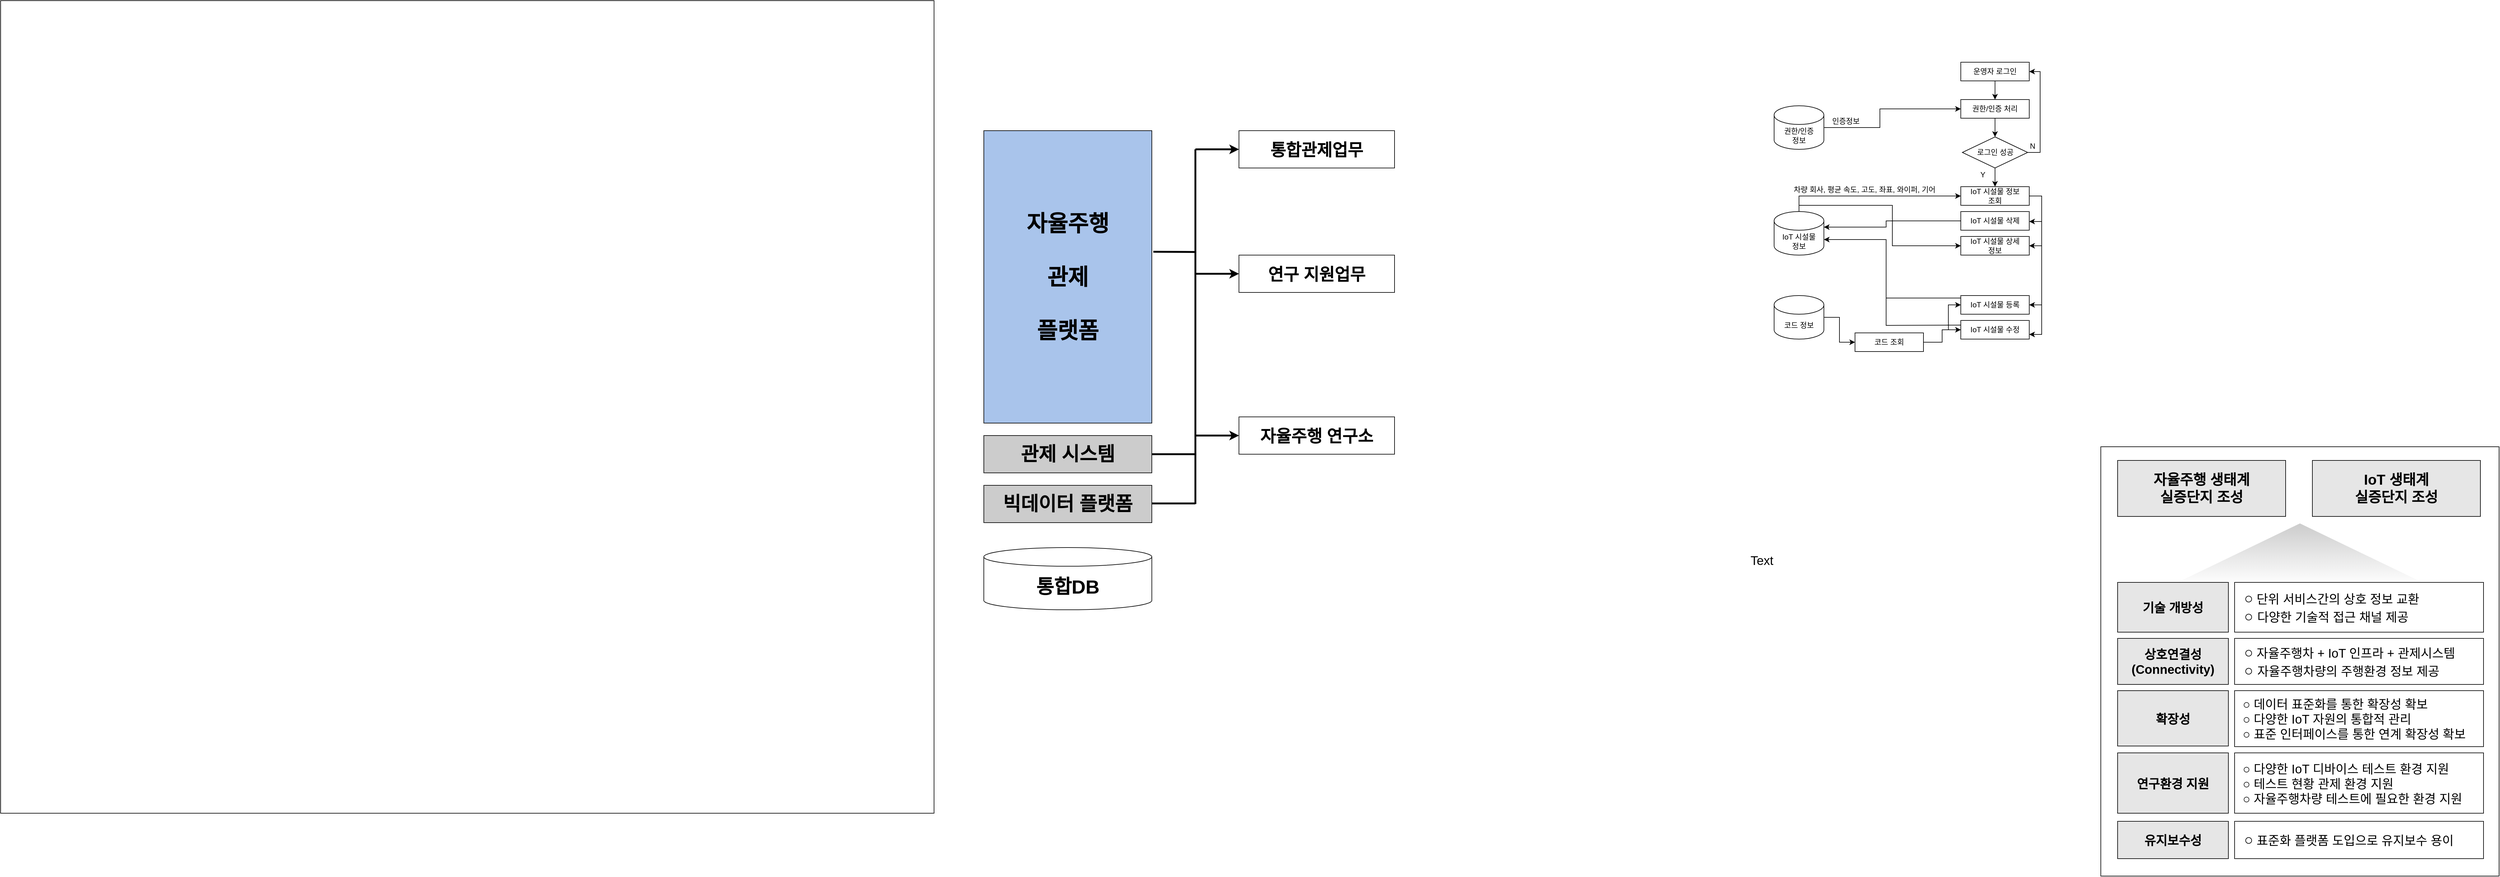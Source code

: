 <mxfile version="20.7.4" type="github">
  <diagram id="C5RBs43oDa-KdzZeNtuy" name="Page-1">
    <mxGraphModel dx="4114" dy="831" grid="1" gridSize="10" guides="1" tooltips="1" connect="1" arrows="1" fold="1" page="1" pageScale="1" pageWidth="827" pageHeight="1169" math="0" shadow="0">
      <root>
        <mxCell id="WIyWlLk6GJQsqaUBKTNV-0" />
        <mxCell id="WIyWlLk6GJQsqaUBKTNV-1" parent="WIyWlLk6GJQsqaUBKTNV-0" />
        <mxCell id="ivhpfwpFvVWBJYwfZajC-16" value="" style="rounded=0;whiteSpace=wrap;html=1;" vertex="1" parent="WIyWlLk6GJQsqaUBKTNV-1">
          <mxGeometry x="-2880" y="21" width="1500" height="1306" as="geometry" />
        </mxCell>
        <mxCell id="dXCsXWzUOnE5lSZDAf7W-0" value="" style="rounded=0;whiteSpace=wrap;html=1;" parent="WIyWlLk6GJQsqaUBKTNV-1" vertex="1">
          <mxGeometry x="495" y="738" width="640" height="690" as="geometry" />
        </mxCell>
        <mxCell id="dXCsXWzUOnE5lSZDAf7W-1" value="권한/인증&lt;br&gt;정보" style="shape=cylinder3;whiteSpace=wrap;html=1;boundedLbl=1;backgroundOutline=1;size=15;" parent="WIyWlLk6GJQsqaUBKTNV-1" vertex="1">
          <mxGeometry x="-30" y="190" width="80" height="70" as="geometry" />
        </mxCell>
        <mxCell id="dXCsXWzUOnE5lSZDAf7W-2" value="운영자 로그인" style="rounded=0;whiteSpace=wrap;html=1;" parent="WIyWlLk6GJQsqaUBKTNV-1" vertex="1">
          <mxGeometry x="270" y="120" width="110" height="30" as="geometry" />
        </mxCell>
        <mxCell id="dXCsXWzUOnE5lSZDAf7W-3" value="권한/인증 처리" style="rounded=0;whiteSpace=wrap;html=1;" parent="WIyWlLk6GJQsqaUBKTNV-1" vertex="1">
          <mxGeometry x="270" y="180" width="110" height="30" as="geometry" />
        </mxCell>
        <mxCell id="dXCsXWzUOnE5lSZDAf7W-13" value="" style="edgeStyle=orthogonalEdgeStyle;rounded=0;orthogonalLoop=1;jettySize=auto;html=1;entryX=1;entryY=0.5;entryDx=0;entryDy=0;exitX=1;exitY=0.5;exitDx=0;exitDy=0;" parent="WIyWlLk6GJQsqaUBKTNV-1" source="dXCsXWzUOnE5lSZDAf7W-4" target="dXCsXWzUOnE5lSZDAf7W-2" edge="1">
          <mxGeometry relative="1" as="geometry">
            <mxPoint x="420" y="140" as="targetPoint" />
          </mxGeometry>
        </mxCell>
        <mxCell id="dXCsXWzUOnE5lSZDAf7W-4" value="로그인 성공" style="rhombus;whiteSpace=wrap;html=1;" parent="WIyWlLk6GJQsqaUBKTNV-1" vertex="1">
          <mxGeometry x="272.5" y="240" width="105" height="50" as="geometry" />
        </mxCell>
        <mxCell id="dXCsXWzUOnE5lSZDAf7W-7" value="" style="edgeStyle=elbowEdgeStyle;elbow=horizontal;endArrow=classic;html=1;rounded=0;entryX=0;entryY=0.5;entryDx=0;entryDy=0;exitX=1;exitY=0.5;exitDx=0;exitDy=0;exitPerimeter=0;" parent="WIyWlLk6GJQsqaUBKTNV-1" source="dXCsXWzUOnE5lSZDAf7W-1" target="dXCsXWzUOnE5lSZDAf7W-3" edge="1">
          <mxGeometry width="50" height="50" relative="1" as="geometry">
            <mxPoint x="110" y="210" as="sourcePoint" />
            <mxPoint x="160" y="160" as="targetPoint" />
            <Array as="points">
              <mxPoint x="140" y="240" />
            </Array>
          </mxGeometry>
        </mxCell>
        <mxCell id="dXCsXWzUOnE5lSZDAf7W-8" value="인증정보" style="text;html=1;resizable=0;autosize=1;align=center;verticalAlign=middle;points=[];fillColor=none;strokeColor=none;rounded=0;" parent="WIyWlLk6GJQsqaUBKTNV-1" vertex="1">
          <mxGeometry x="50" y="200" width="70" height="30" as="geometry" />
        </mxCell>
        <mxCell id="dXCsXWzUOnE5lSZDAf7W-9" value="" style="endArrow=classic;html=1;rounded=0;exitX=0.5;exitY=1;exitDx=0;exitDy=0;entryX=0.5;entryY=0;entryDx=0;entryDy=0;" parent="WIyWlLk6GJQsqaUBKTNV-1" source="dXCsXWzUOnE5lSZDAf7W-2" target="dXCsXWzUOnE5lSZDAf7W-3" edge="1">
          <mxGeometry width="50" height="50" relative="1" as="geometry">
            <mxPoint x="260" y="230" as="sourcePoint" />
            <mxPoint x="310" y="180" as="targetPoint" />
          </mxGeometry>
        </mxCell>
        <mxCell id="dXCsXWzUOnE5lSZDAf7W-10" value="" style="endArrow=classic;html=1;rounded=0;entryX=0.5;entryY=0;entryDx=0;entryDy=0;exitX=0.5;exitY=1;exitDx=0;exitDy=0;" parent="WIyWlLk6GJQsqaUBKTNV-1" source="dXCsXWzUOnE5lSZDAf7W-3" target="dXCsXWzUOnE5lSZDAf7W-4" edge="1">
          <mxGeometry width="50" height="50" relative="1" as="geometry">
            <mxPoint x="260" y="230" as="sourcePoint" />
            <mxPoint x="310" y="180" as="targetPoint" />
          </mxGeometry>
        </mxCell>
        <mxCell id="dXCsXWzUOnE5lSZDAf7W-11" value="" style="endArrow=classic;html=1;rounded=0;exitX=0.5;exitY=1;exitDx=0;exitDy=0;" parent="WIyWlLk6GJQsqaUBKTNV-1" source="dXCsXWzUOnE5lSZDAf7W-4" edge="1">
          <mxGeometry width="50" height="50" relative="1" as="geometry">
            <mxPoint x="260" y="230" as="sourcePoint" />
            <mxPoint x="325" y="320" as="targetPoint" />
          </mxGeometry>
        </mxCell>
        <mxCell id="dXCsXWzUOnE5lSZDAf7W-14" value="N" style="text;html=1;resizable=0;autosize=1;align=center;verticalAlign=middle;points=[];fillColor=none;strokeColor=none;rounded=0;" parent="WIyWlLk6GJQsqaUBKTNV-1" vertex="1">
          <mxGeometry x="370" y="240" width="30" height="30" as="geometry" />
        </mxCell>
        <mxCell id="dXCsXWzUOnE5lSZDAf7W-16" value="Y" style="text;html=1;align=center;verticalAlign=middle;resizable=0;points=[];autosize=1;strokeColor=none;fillColor=none;" parent="WIyWlLk6GJQsqaUBKTNV-1" vertex="1">
          <mxGeometry x="290" y="286" width="30" height="30" as="geometry" />
        </mxCell>
        <mxCell id="f4TcHpoUOfBV6E7hm2ab-18" value="" style="edgeStyle=orthogonalEdgeStyle;rounded=0;orthogonalLoop=1;jettySize=auto;html=1;endArrow=classic;endFill=1;entryX=1;entryY=0.75;entryDx=0;entryDy=0;" parent="WIyWlLk6GJQsqaUBKTNV-1" source="dXCsXWzUOnE5lSZDAf7W-19" target="f4TcHpoUOfBV6E7hm2ab-2" edge="1">
          <mxGeometry relative="1" as="geometry">
            <mxPoint x="515" y="335" as="targetPoint" />
            <Array as="points">
              <mxPoint x="400" y="335" />
              <mxPoint x="400" y="558" />
            </Array>
          </mxGeometry>
        </mxCell>
        <mxCell id="dXCsXWzUOnE5lSZDAf7W-19" value="IoT 시설물 정보 &lt;br&gt;조회" style="rounded=0;whiteSpace=wrap;html=1;" parent="WIyWlLk6GJQsqaUBKTNV-1" vertex="1">
          <mxGeometry x="270" y="320" width="110" height="30" as="geometry" />
        </mxCell>
        <mxCell id="JHsoXekGntLmaK2EYn77-10" value="" style="edgeStyle=orthogonalEdgeStyle;rounded=0;orthogonalLoop=1;jettySize=auto;html=1;entryX=0;entryY=0.5;entryDx=0;entryDy=0;" parent="WIyWlLk6GJQsqaUBKTNV-1" source="dXCsXWzUOnE5lSZDAf7W-117" target="dXCsXWzUOnE5lSZDAf7W-19" edge="1">
          <mxGeometry relative="1" as="geometry">
            <Array as="points">
              <mxPoint x="10" y="335" />
            </Array>
          </mxGeometry>
        </mxCell>
        <mxCell id="f4TcHpoUOfBV6E7hm2ab-14" value="" style="edgeStyle=orthogonalEdgeStyle;rounded=0;orthogonalLoop=1;jettySize=auto;html=1;endArrow=classic;endFill=1;entryX=0;entryY=0.5;entryDx=0;entryDy=0;" parent="WIyWlLk6GJQsqaUBKTNV-1" target="JHsoXekGntLmaK2EYn77-34" edge="1">
          <mxGeometry relative="1" as="geometry">
            <mxPoint x="10" y="350" as="sourcePoint" />
            <mxPoint x="170" y="395" as="targetPoint" />
            <Array as="points">
              <mxPoint x="160" y="350" />
              <mxPoint x="160" y="415" />
            </Array>
          </mxGeometry>
        </mxCell>
        <mxCell id="dXCsXWzUOnE5lSZDAf7W-117" value="IoT 시설물&lt;br&gt;정보" style="shape=cylinder3;whiteSpace=wrap;html=1;boundedLbl=1;backgroundOutline=1;size=15;" parent="WIyWlLk6GJQsqaUBKTNV-1" vertex="1">
          <mxGeometry x="-30" y="360" width="80" height="70" as="geometry" />
        </mxCell>
        <mxCell id="f4TcHpoUOfBV6E7hm2ab-15" value="" style="edgeStyle=orthogonalEdgeStyle;rounded=0;orthogonalLoop=1;jettySize=auto;html=1;endArrow=classic;endFill=1;entryX=1;entryY=0;entryDx=0;entryDy=25;entryPerimeter=0;" parent="WIyWlLk6GJQsqaUBKTNV-1" source="JHsoXekGntLmaK2EYn77-1" target="dXCsXWzUOnE5lSZDAf7W-117" edge="1">
          <mxGeometry relative="1" as="geometry">
            <Array as="points">
              <mxPoint x="150" y="375" />
              <mxPoint x="150" y="385" />
            </Array>
          </mxGeometry>
        </mxCell>
        <mxCell id="JHsoXekGntLmaK2EYn77-1" value="IoT 시설물 삭제" style="rounded=0;whiteSpace=wrap;html=1;" parent="WIyWlLk6GJQsqaUBKTNV-1" vertex="1">
          <mxGeometry x="270" y="360" width="110" height="30" as="geometry" />
        </mxCell>
        <mxCell id="f4TcHpoUOfBV6E7hm2ab-6" value="" style="edgeStyle=orthogonalEdgeStyle;rounded=0;orthogonalLoop=1;jettySize=auto;html=1;" parent="WIyWlLk6GJQsqaUBKTNV-1" source="JHsoXekGntLmaK2EYn77-6" target="f4TcHpoUOfBV6E7hm2ab-2" edge="1">
          <mxGeometry relative="1" as="geometry" />
        </mxCell>
        <mxCell id="JHsoXekGntLmaK2EYn77-6" value="코드 조회" style="rounded=0;whiteSpace=wrap;html=1;" parent="WIyWlLk6GJQsqaUBKTNV-1" vertex="1">
          <mxGeometry x="100" y="555" width="110" height="30" as="geometry" />
        </mxCell>
        <mxCell id="JHsoXekGntLmaK2EYn77-34" value="IoT 시설물 상세 &lt;br&gt;정보" style="rounded=0;whiteSpace=wrap;html=1;" parent="WIyWlLk6GJQsqaUBKTNV-1" vertex="1">
          <mxGeometry x="270" y="400" width="110" height="30" as="geometry" />
        </mxCell>
        <mxCell id="f4TcHpoUOfBV6E7hm2ab-4" value="" style="edgeStyle=orthogonalEdgeStyle;rounded=0;orthogonalLoop=1;jettySize=auto;html=1;" parent="WIyWlLk6GJQsqaUBKTNV-1" source="JHsoXekGntLmaK2EYn77-48" target="JHsoXekGntLmaK2EYn77-6" edge="1">
          <mxGeometry relative="1" as="geometry" />
        </mxCell>
        <mxCell id="JHsoXekGntLmaK2EYn77-48" value="코드 정보" style="shape=cylinder3;whiteSpace=wrap;html=1;boundedLbl=1;backgroundOutline=1;size=15;" parent="WIyWlLk6GJQsqaUBKTNV-1" vertex="1">
          <mxGeometry x="-30" y="495" width="80" height="70" as="geometry" />
        </mxCell>
        <mxCell id="f4TcHpoUOfBV6E7hm2ab-11" value="" style="edgeStyle=orthogonalEdgeStyle;rounded=0;orthogonalLoop=1;jettySize=auto;html=1;endArrow=none;endFill=0;" parent="WIyWlLk6GJQsqaUBKTNV-1" edge="1">
          <mxGeometry relative="1" as="geometry">
            <mxPoint x="270" y="499" as="sourcePoint" />
            <mxPoint x="150" y="499" as="targetPoint" />
          </mxGeometry>
        </mxCell>
        <mxCell id="f4TcHpoUOfBV6E7hm2ab-1" value="IoT 시설물 등록" style="rounded=0;whiteSpace=wrap;html=1;" parent="WIyWlLk6GJQsqaUBKTNV-1" vertex="1">
          <mxGeometry x="270" y="495" width="110" height="30" as="geometry" />
        </mxCell>
        <mxCell id="f4TcHpoUOfBV6E7hm2ab-7" style="edgeStyle=orthogonalEdgeStyle;rounded=0;orthogonalLoop=1;jettySize=auto;html=1;exitX=0;exitY=0.5;exitDx=0;exitDy=0;entryX=0;entryY=0.5;entryDx=0;entryDy=0;" parent="WIyWlLk6GJQsqaUBKTNV-1" source="f4TcHpoUOfBV6E7hm2ab-2" target="f4TcHpoUOfBV6E7hm2ab-1" edge="1">
          <mxGeometry relative="1" as="geometry" />
        </mxCell>
        <mxCell id="f4TcHpoUOfBV6E7hm2ab-2" value="IoT 시설물 수정" style="rounded=0;whiteSpace=wrap;html=1;" parent="WIyWlLk6GJQsqaUBKTNV-1" vertex="1">
          <mxGeometry x="270" y="535" width="110" height="30" as="geometry" />
        </mxCell>
        <mxCell id="f4TcHpoUOfBV6E7hm2ab-3" value="차량 회사, 평균 속도, 고도, 좌표, 와이퍼, 기어" style="text;html=1;resizable=0;autosize=1;align=center;verticalAlign=middle;points=[];fillColor=none;strokeColor=none;rounded=0;" parent="WIyWlLk6GJQsqaUBKTNV-1" vertex="1">
          <mxGeometry x="-20" y="310" width="270" height="30" as="geometry" />
        </mxCell>
        <mxCell id="f4TcHpoUOfBV6E7hm2ab-9" value="" style="endArrow=classic;html=1;rounded=0;exitX=0;exitY=0.25;exitDx=0;exitDy=0;entryX=1;entryY=0;entryDx=0;entryDy=45;entryPerimeter=0;" parent="WIyWlLk6GJQsqaUBKTNV-1" source="f4TcHpoUOfBV6E7hm2ab-2" target="dXCsXWzUOnE5lSZDAf7W-117" edge="1">
          <mxGeometry width="50" height="50" relative="1" as="geometry">
            <mxPoint x="140" y="420" as="sourcePoint" />
            <mxPoint x="190" y="370" as="targetPoint" />
            <Array as="points">
              <mxPoint x="150" y="543" />
              <mxPoint x="150" y="405" />
            </Array>
          </mxGeometry>
        </mxCell>
        <mxCell id="f4TcHpoUOfBV6E7hm2ab-19" value="" style="endArrow=classic;html=1;rounded=0;entryX=1;entryY=0.5;entryDx=0;entryDy=0;" parent="WIyWlLk6GJQsqaUBKTNV-1" target="f4TcHpoUOfBV6E7hm2ab-1" edge="1">
          <mxGeometry width="50" height="50" relative="1" as="geometry">
            <mxPoint x="400" y="510" as="sourcePoint" />
            <mxPoint x="240" y="370" as="targetPoint" />
          </mxGeometry>
        </mxCell>
        <mxCell id="f4TcHpoUOfBV6E7hm2ab-20" value="" style="endArrow=classic;html=1;rounded=0;entryX=1;entryY=0.5;entryDx=0;entryDy=0;" parent="WIyWlLk6GJQsqaUBKTNV-1" edge="1">
          <mxGeometry width="50" height="50" relative="1" as="geometry">
            <mxPoint x="400" y="376" as="sourcePoint" />
            <mxPoint x="380" y="376" as="targetPoint" />
          </mxGeometry>
        </mxCell>
        <mxCell id="f4TcHpoUOfBV6E7hm2ab-21" value="" style="endArrow=classic;html=1;rounded=0;entryX=1;entryY=0.5;entryDx=0;entryDy=0;" parent="WIyWlLk6GJQsqaUBKTNV-1" edge="1">
          <mxGeometry width="50" height="50" relative="1" as="geometry">
            <mxPoint x="400" y="415" as="sourcePoint" />
            <mxPoint x="380" y="415" as="targetPoint" />
          </mxGeometry>
        </mxCell>
        <mxCell id="ivhpfwpFvVWBJYwfZajC-0" value="&lt;b style=&quot;font-size: 23px;&quot;&gt;자율주행 생태계&lt;br&gt;실증단지 조성&lt;/b&gt;" style="rounded=0;whiteSpace=wrap;html=1;fillStyle=auto;fillColor=#E6E6E6;" vertex="1" parent="WIyWlLk6GJQsqaUBKTNV-1">
          <mxGeometry x="522" y="760" width="270" height="90" as="geometry" />
        </mxCell>
        <mxCell id="ivhpfwpFvVWBJYwfZajC-1" value="&lt;font style=&quot;font-size: 23px;&quot;&gt;&lt;b&gt;IoT 생태계&lt;br&gt;실증단지 조성&lt;/b&gt;&lt;/font&gt;" style="rounded=0;whiteSpace=wrap;html=1;fillColor=#E6E6E6;" vertex="1" parent="WIyWlLk6GJQsqaUBKTNV-1">
          <mxGeometry x="835" y="760" width="270" height="90" as="geometry" />
        </mxCell>
        <mxCell id="ivhpfwpFvVWBJYwfZajC-2" value="" style="triangle;whiteSpace=wrap;html=1;labelBackgroundColor=#ffffff;fillStyle=auto;fontSize=21;fontColor=none;fillColor=default;rotation=-90;gradientColor=#CCCCCC;gradientDirection=east;strokeColor=none;" vertex="1" parent="WIyWlLk6GJQsqaUBKTNV-1">
          <mxGeometry x="765.63" y="705.63" width="98.75" height="410" as="geometry" />
        </mxCell>
        <mxCell id="ivhpfwpFvVWBJYwfZajC-5" value="&lt;font style=&quot;font-size: 20px;&quot;&gt;기술 개방성&lt;/font&gt;" style="rounded=0;whiteSpace=wrap;html=1;fillStyle=auto;fillColor=#E6E6E6;fontStyle=1" vertex="1" parent="WIyWlLk6GJQsqaUBKTNV-1">
          <mxGeometry x="522" y="956" width="178" height="80" as="geometry" />
        </mxCell>
        <mxCell id="ivhpfwpFvVWBJYwfZajC-6" value="&lt;font style=&quot;font-size: 20px;&quot;&gt;상호연결성&lt;br&gt;(Connectivity)&lt;br&gt;&lt;/font&gt;" style="rounded=0;whiteSpace=wrap;html=1;fillStyle=auto;fillColor=#E6E6E6;fontStyle=1" vertex="1" parent="WIyWlLk6GJQsqaUBKTNV-1">
          <mxGeometry x="522" y="1046" width="178" height="74" as="geometry" />
        </mxCell>
        <mxCell id="ivhpfwpFvVWBJYwfZajC-7" value="&lt;span style=&quot;font-size: 20px;&quot;&gt;확장성&lt;/span&gt;" style="rounded=0;whiteSpace=wrap;html=1;fillStyle=auto;fillColor=#E6E6E6;fontStyle=1" vertex="1" parent="WIyWlLk6GJQsqaUBKTNV-1">
          <mxGeometry x="522" y="1130" width="178" height="89" as="geometry" />
        </mxCell>
        <mxCell id="ivhpfwpFvVWBJYwfZajC-8" value="&lt;font style=&quot;font-size: 20px;&quot;&gt;연구환경 지원&lt;/font&gt;" style="rounded=0;whiteSpace=wrap;html=1;fillStyle=auto;fillColor=#E6E6E6;fontStyle=1" vertex="1" parent="WIyWlLk6GJQsqaUBKTNV-1">
          <mxGeometry x="522" y="1230" width="178" height="97" as="geometry" />
        </mxCell>
        <mxCell id="ivhpfwpFvVWBJYwfZajC-9" value="&lt;font style=&quot;font-size: 20px;&quot;&gt;유지보수성&lt;/font&gt;" style="rounded=0;whiteSpace=wrap;html=1;fillStyle=auto;fillColor=#E6E6E6;fontStyle=1" vertex="1" parent="WIyWlLk6GJQsqaUBKTNV-1">
          <mxGeometry x="522" y="1340" width="178" height="60" as="geometry" />
        </mxCell>
        <mxCell id="ivhpfwpFvVWBJYwfZajC-10" value="&lt;span style=&quot;font-weight: 400;&quot;&gt;&lt;font style=&quot;font-size: 24px;&quot;&gt;&amp;nbsp; ○&lt;/font&gt;&lt;/span&gt;&lt;span style=&quot;font-size: 20px; font-weight: 400;&quot;&gt; 단위 서비스간의 상호 정보 교환&lt;br&gt;&lt;/span&gt;&lt;span style=&quot;font-size: 24px; font-weight: 400;&quot;&gt;&amp;nbsp; ○ &lt;/span&gt;&lt;span style=&quot;font-weight: 400; font-size: 20px;&quot;&gt;다양한 기술적 접근 채널 제공&lt;/span&gt;&lt;span style=&quot;font-size: 20px; font-weight: 400;&quot;&gt;&lt;br&gt;&lt;/span&gt;" style="rounded=0;whiteSpace=wrap;html=1;fillStyle=auto;fillColor=#FFFFFF;fontStyle=1;align=left;" vertex="1" parent="WIyWlLk6GJQsqaUBKTNV-1">
          <mxGeometry x="710" y="956" width="400" height="80" as="geometry" />
        </mxCell>
        <mxCell id="ivhpfwpFvVWBJYwfZajC-11" value="&lt;span style=&quot;font-weight: 400;&quot;&gt;&lt;font style=&quot;font-size: 24px;&quot;&gt;&amp;nbsp; ○&lt;/font&gt;&lt;/span&gt;&lt;span style=&quot;font-size: 20px; font-weight: 400;&quot;&gt;&amp;nbsp;자율주행차 + IoT 인프라 + 관제시스템&lt;br&gt;&lt;/span&gt;&lt;span style=&quot;font-size: 24px; font-weight: 400;&quot;&gt;&amp;nbsp; ○ &lt;/span&gt;&lt;span style=&quot;font-weight: 400; font-size: 20px;&quot;&gt;자율주행차량의 주행환경 정보 제공&lt;/span&gt;&lt;span style=&quot;font-size: 20px; font-weight: 400;&quot;&gt;&lt;br&gt;&lt;/span&gt;" style="rounded=0;whiteSpace=wrap;html=1;fillStyle=auto;fillColor=#FFFFFF;fontStyle=1;align=left;" vertex="1" parent="WIyWlLk6GJQsqaUBKTNV-1">
          <mxGeometry x="710" y="1046" width="400" height="74" as="geometry" />
        </mxCell>
        <mxCell id="ivhpfwpFvVWBJYwfZajC-12" value="&lt;font style=&quot;font-size: 20px;&quot;&gt;&lt;span style=&quot;font-weight: 400;&quot;&gt;&lt;font style=&quot;font-size: 20px;&quot;&gt;&amp;nbsp; ○&lt;/font&gt;&lt;/span&gt;&lt;span style=&quot;font-weight: 400;&quot;&gt;&amp;nbsp;데이터 표준화를 통한 확장성 확보&lt;br&gt;&lt;/span&gt;&lt;span style=&quot;font-weight: 400;&quot;&gt;&amp;nbsp; ○ &lt;/span&gt;&lt;span style=&quot;font-weight: 400;&quot;&gt;다양한 IoT 자원의 통합적 관리&lt;br&gt;&lt;/span&gt;&lt;span style=&quot;font-weight: 400;&quot;&gt;&amp;nbsp;&amp;nbsp;&lt;/span&gt;&lt;span style=&quot;font-weight: 400;&quot;&gt;○ &lt;/span&gt;&lt;span style=&quot;font-weight: 400;&quot;&gt;표준 인터페이스를 통한 연계 확장성 확보&lt;/span&gt;&lt;/font&gt;&lt;span style=&quot;font-size: 20px; font-weight: 400;&quot;&gt;&lt;br&gt;&lt;/span&gt;" style="rounded=0;whiteSpace=wrap;html=1;fillStyle=auto;fillColor=#FFFFFF;fontStyle=1;align=left;" vertex="1" parent="WIyWlLk6GJQsqaUBKTNV-1">
          <mxGeometry x="710" y="1130" width="400" height="90" as="geometry" />
        </mxCell>
        <mxCell id="ivhpfwpFvVWBJYwfZajC-14" value="&lt;span style=&quot;font-weight: 400;&quot;&gt;&lt;font style=&quot;font-size: 24px;&quot;&gt;&amp;nbsp; ○&lt;/font&gt;&lt;/span&gt;&lt;span style=&quot;font-size: 20px; font-weight: 400;&quot;&gt;&amp;nbsp;표준화 플랫폼 도입으로 유지보수 용이&lt;/span&gt;&lt;span style=&quot;font-size: 20px; font-weight: 400;&quot;&gt;&lt;br&gt;&lt;/span&gt;" style="rounded=0;whiteSpace=wrap;html=1;fillStyle=auto;fillColor=#FFFFFF;fontStyle=1;align=left;" vertex="1" parent="WIyWlLk6GJQsqaUBKTNV-1">
          <mxGeometry x="710" y="1340" width="400" height="60" as="geometry" />
        </mxCell>
        <mxCell id="ivhpfwpFvVWBJYwfZajC-15" value="&lt;font style=&quot;font-size: 20px;&quot;&gt;&lt;span style=&quot;font-weight: 400;&quot;&gt;&lt;font style=&quot;font-size: 20px;&quot;&gt;&amp;nbsp; ○&lt;/font&gt;&lt;/span&gt;&lt;span style=&quot;font-weight: 400;&quot;&gt;&amp;nbsp;다양한 IoT 디바이스 테스트 환경 지원&lt;br&gt;&lt;/span&gt;&lt;span style=&quot;font-weight: 400;&quot;&gt;&amp;nbsp; ○ 테스트 현황 관제 환경 지원&lt;/span&gt;&lt;span style=&quot;font-weight: 400;&quot;&gt;&lt;br&gt;&lt;/span&gt;&lt;span style=&quot;font-weight: 400;&quot;&gt;&amp;nbsp;&amp;nbsp;&lt;/span&gt;&lt;span style=&quot;font-weight: 400;&quot;&gt;○ 자율주행차량 테스트에 필요한 환경 지원&lt;/span&gt;&lt;/font&gt;&lt;span style=&quot;font-size: 20px; font-weight: 400;&quot;&gt;&lt;br&gt;&lt;/span&gt;" style="rounded=0;whiteSpace=wrap;html=1;fillStyle=auto;fillColor=#FFFFFF;fontStyle=1;align=left;" vertex="1" parent="WIyWlLk6GJQsqaUBKTNV-1">
          <mxGeometry x="710" y="1230" width="400" height="97" as="geometry" />
        </mxCell>
        <mxCell id="ivhpfwpFvVWBJYwfZajC-17" value="Text" style="text;html=1;align=center;verticalAlign=middle;resizable=0;points=[];autosize=1;strokeColor=none;fillColor=none;fontSize=20;fontColor=none;" vertex="1" parent="WIyWlLk6GJQsqaUBKTNV-1">
          <mxGeometry x="-80" y="900" width="60" height="40" as="geometry" />
        </mxCell>
        <mxCell id="ivhpfwpFvVWBJYwfZajC-19" value="&lt;font style=&quot;font-size: 36px;&quot;&gt;자율주행&lt;br&gt;&lt;br&gt;관제&lt;br&gt;&lt;br&gt;플랫폼&lt;/font&gt;" style="rounded=0;whiteSpace=wrap;html=1;labelBackgroundColor=none;fillStyle=auto;strokeColor=default;fontSize=20;fontColor=default;fillColor=#A9C4EB;gradientColor=none;gradientDirection=east;fontStyle=1" vertex="1" parent="WIyWlLk6GJQsqaUBKTNV-1">
          <mxGeometry x="-1300" y="230" width="270" height="470" as="geometry" />
        </mxCell>
        <mxCell id="ivhpfwpFvVWBJYwfZajC-20" value="&lt;b&gt;관제 시스템&lt;/b&gt;" style="rounded=0;whiteSpace=wrap;html=1;labelBackgroundColor=none;fillStyle=auto;strokeColor=default;fontSize=31;fontColor=default;fillColor=#CCCCCC;gradientColor=none;gradientDirection=east;" vertex="1" parent="WIyWlLk6GJQsqaUBKTNV-1">
          <mxGeometry x="-1300" y="720" width="270" height="60" as="geometry" />
        </mxCell>
        <mxCell id="ivhpfwpFvVWBJYwfZajC-21" value="&lt;b&gt;빅데이터 플랫폼&lt;/b&gt;" style="rounded=0;whiteSpace=wrap;html=1;labelBackgroundColor=none;fillStyle=auto;strokeColor=default;fontSize=31;fontColor=default;fillColor=#CCCCCC;gradientColor=none;gradientDirection=east;" vertex="1" parent="WIyWlLk6GJQsqaUBKTNV-1">
          <mxGeometry x="-1300" y="800" width="270" height="60" as="geometry" />
        </mxCell>
        <mxCell id="ivhpfwpFvVWBJYwfZajC-22" value="&lt;font style=&quot;font-size: 27px;&quot;&gt;&lt;b&gt;통합관제업무&lt;/b&gt;&lt;/font&gt;" style="rounded=0;whiteSpace=wrap;html=1;labelBackgroundColor=none;fillStyle=auto;fontSize=31;gradientDirection=east;" vertex="1" parent="WIyWlLk6GJQsqaUBKTNV-1">
          <mxGeometry x="-890" y="230" width="250" height="60" as="geometry" />
        </mxCell>
        <mxCell id="ivhpfwpFvVWBJYwfZajC-23" value="&lt;b&gt;&lt;font style=&quot;font-size: 31px;&quot;&gt;통합DB&lt;/font&gt;&lt;/b&gt;" style="shape=cylinder3;whiteSpace=wrap;html=1;boundedLbl=1;backgroundOutline=1;size=15;labelBackgroundColor=none;fillStyle=auto;fontSize=31;gradientDirection=east;" vertex="1" parent="WIyWlLk6GJQsqaUBKTNV-1">
          <mxGeometry x="-1300" y="900" width="270" height="100" as="geometry" />
        </mxCell>
        <mxCell id="ivhpfwpFvVWBJYwfZajC-24" value="&lt;span style=&quot;font-size: 27px;&quot;&gt;&lt;b&gt;연구 지원업무&lt;/b&gt;&lt;/span&gt;" style="rounded=0;whiteSpace=wrap;html=1;labelBackgroundColor=none;fillStyle=auto;fontSize=31;gradientDirection=east;" vertex="1" parent="WIyWlLk6GJQsqaUBKTNV-1">
          <mxGeometry x="-890" y="430" width="250" height="60" as="geometry" />
        </mxCell>
        <mxCell id="ivhpfwpFvVWBJYwfZajC-25" value="&lt;font style=&quot;font-size: 27px;&quot;&gt;&lt;b&gt;자율주행 연구소&lt;/b&gt;&lt;/font&gt;" style="rounded=0;whiteSpace=wrap;html=1;labelBackgroundColor=none;fillStyle=auto;fontSize=31;gradientDirection=east;" vertex="1" parent="WIyWlLk6GJQsqaUBKTNV-1">
          <mxGeometry x="-890" y="690" width="250" height="60" as="geometry" />
        </mxCell>
        <mxCell id="ivhpfwpFvVWBJYwfZajC-29" value="" style="endArrow=classic;html=1;rounded=0;fontSize=27;fontColor=default;entryX=0;entryY=0.5;entryDx=0;entryDy=0;strokeWidth=3;" edge="1" parent="WIyWlLk6GJQsqaUBKTNV-1">
          <mxGeometry width="50" height="50" relative="1" as="geometry">
            <mxPoint x="-960" y="460" as="sourcePoint" />
            <mxPoint x="-890" y="460" as="targetPoint" />
          </mxGeometry>
        </mxCell>
        <mxCell id="ivhpfwpFvVWBJYwfZajC-30" value="" style="endArrow=none;html=1;rounded=0;strokeWidth=3;fontSize=27;fontColor=default;exitX=1.02;exitY=0.414;exitDx=0;exitDy=0;exitPerimeter=0;" edge="1" parent="WIyWlLk6GJQsqaUBKTNV-1">
          <mxGeometry width="50" height="50" relative="1" as="geometry">
            <mxPoint x="-1027.6" y="424.58" as="sourcePoint" />
            <mxPoint x="-960" y="425" as="targetPoint" />
          </mxGeometry>
        </mxCell>
        <mxCell id="ivhpfwpFvVWBJYwfZajC-31" value="" style="endArrow=none;html=1;rounded=0;strokeWidth=3;fontSize=27;fontColor=default;" edge="1" parent="WIyWlLk6GJQsqaUBKTNV-1">
          <mxGeometry width="50" height="50" relative="1" as="geometry">
            <mxPoint x="-960" y="830" as="sourcePoint" />
            <mxPoint x="-960" y="260" as="targetPoint" />
          </mxGeometry>
        </mxCell>
        <mxCell id="ivhpfwpFvVWBJYwfZajC-32" value="" style="endArrow=none;html=1;rounded=0;strokeWidth=3;fontSize=27;fontColor=default;exitX=1;exitY=0.5;exitDx=0;exitDy=0;" edge="1" parent="WIyWlLk6GJQsqaUBKTNV-1" source="ivhpfwpFvVWBJYwfZajC-20">
          <mxGeometry width="50" height="50" relative="1" as="geometry">
            <mxPoint x="-1040" y="610" as="sourcePoint" />
            <mxPoint x="-960" y="750" as="targetPoint" />
          </mxGeometry>
        </mxCell>
        <mxCell id="ivhpfwpFvVWBJYwfZajC-33" value="" style="endArrow=none;html=1;rounded=0;strokeWidth=3;fontSize=27;fontColor=default;exitX=1;exitY=0.5;exitDx=0;exitDy=0;" edge="1" parent="WIyWlLk6GJQsqaUBKTNV-1">
          <mxGeometry width="50" height="50" relative="1" as="geometry">
            <mxPoint x="-1030" y="829.17" as="sourcePoint" />
            <mxPoint x="-960" y="829.17" as="targetPoint" />
          </mxGeometry>
        </mxCell>
        <mxCell id="ivhpfwpFvVWBJYwfZajC-35" value="" style="endArrow=classic;html=1;rounded=0;strokeWidth=3;fontSize=27;fontColor=default;entryX=0;entryY=0.5;entryDx=0;entryDy=0;" edge="1" parent="WIyWlLk6GJQsqaUBKTNV-1" target="ivhpfwpFvVWBJYwfZajC-22">
          <mxGeometry width="50" height="50" relative="1" as="geometry">
            <mxPoint x="-960" y="260" as="sourcePoint" />
            <mxPoint x="-990" y="560" as="targetPoint" />
          </mxGeometry>
        </mxCell>
        <mxCell id="ivhpfwpFvVWBJYwfZajC-36" value="" style="endArrow=classic;html=1;rounded=0;strokeWidth=3;fontSize=27;fontColor=default;entryX=0;entryY=0.5;entryDx=0;entryDy=0;" edge="1" parent="WIyWlLk6GJQsqaUBKTNV-1" target="ivhpfwpFvVWBJYwfZajC-25">
          <mxGeometry width="50" height="50" relative="1" as="geometry">
            <mxPoint x="-960" y="720" as="sourcePoint" />
            <mxPoint x="-940" y="480" as="targetPoint" />
          </mxGeometry>
        </mxCell>
      </root>
    </mxGraphModel>
  </diagram>
</mxfile>
